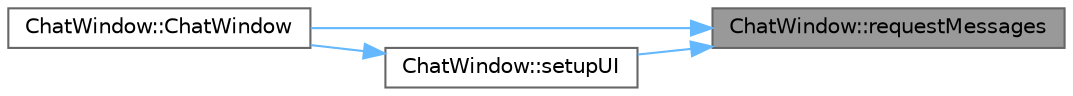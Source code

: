 digraph "ChatWindow::requestMessages"
{
 // LATEX_PDF_SIZE
  bgcolor="transparent";
  edge [fontname=Helvetica,fontsize=10,labelfontname=Helvetica,labelfontsize=10];
  node [fontname=Helvetica,fontsize=10,shape=box,height=0.2,width=0.4];
  rankdir="RL";
  Node1 [id="Node000001",label="ChatWindow::requestMessages",height=0.2,width=0.4,color="gray40", fillcolor="grey60", style="filled", fontcolor="black",tooltip="Запрашивает сообщения от сервера"];
  Node1 -> Node2 [id="edge1_Node000001_Node000002",dir="back",color="steelblue1",style="solid",tooltip=" "];
  Node2 [id="Node000002",label="ChatWindow::ChatWindow",height=0.2,width=0.4,color="grey40", fillcolor="white", style="filled",URL="$class_chat_window.html#a6954b03ed93f3f50f5c59897785fd158",tooltip="Конструктор класса ChatWindow."];
  Node1 -> Node3 [id="edge2_Node000001_Node000003",dir="back",color="steelblue1",style="solid",tooltip=" "];
  Node3 [id="Node000003",label="ChatWindow::setupUI",height=0.2,width=0.4,color="grey40", fillcolor="white", style="filled",URL="$class_chat_window.html#a517fe26c3ff4774d651acd2d4c813fac",tooltip="Настраивает пользовательский интерфейс окна чата"];
  Node3 -> Node2 [id="edge3_Node000003_Node000002",dir="back",color="steelblue1",style="solid",tooltip=" "];
}
